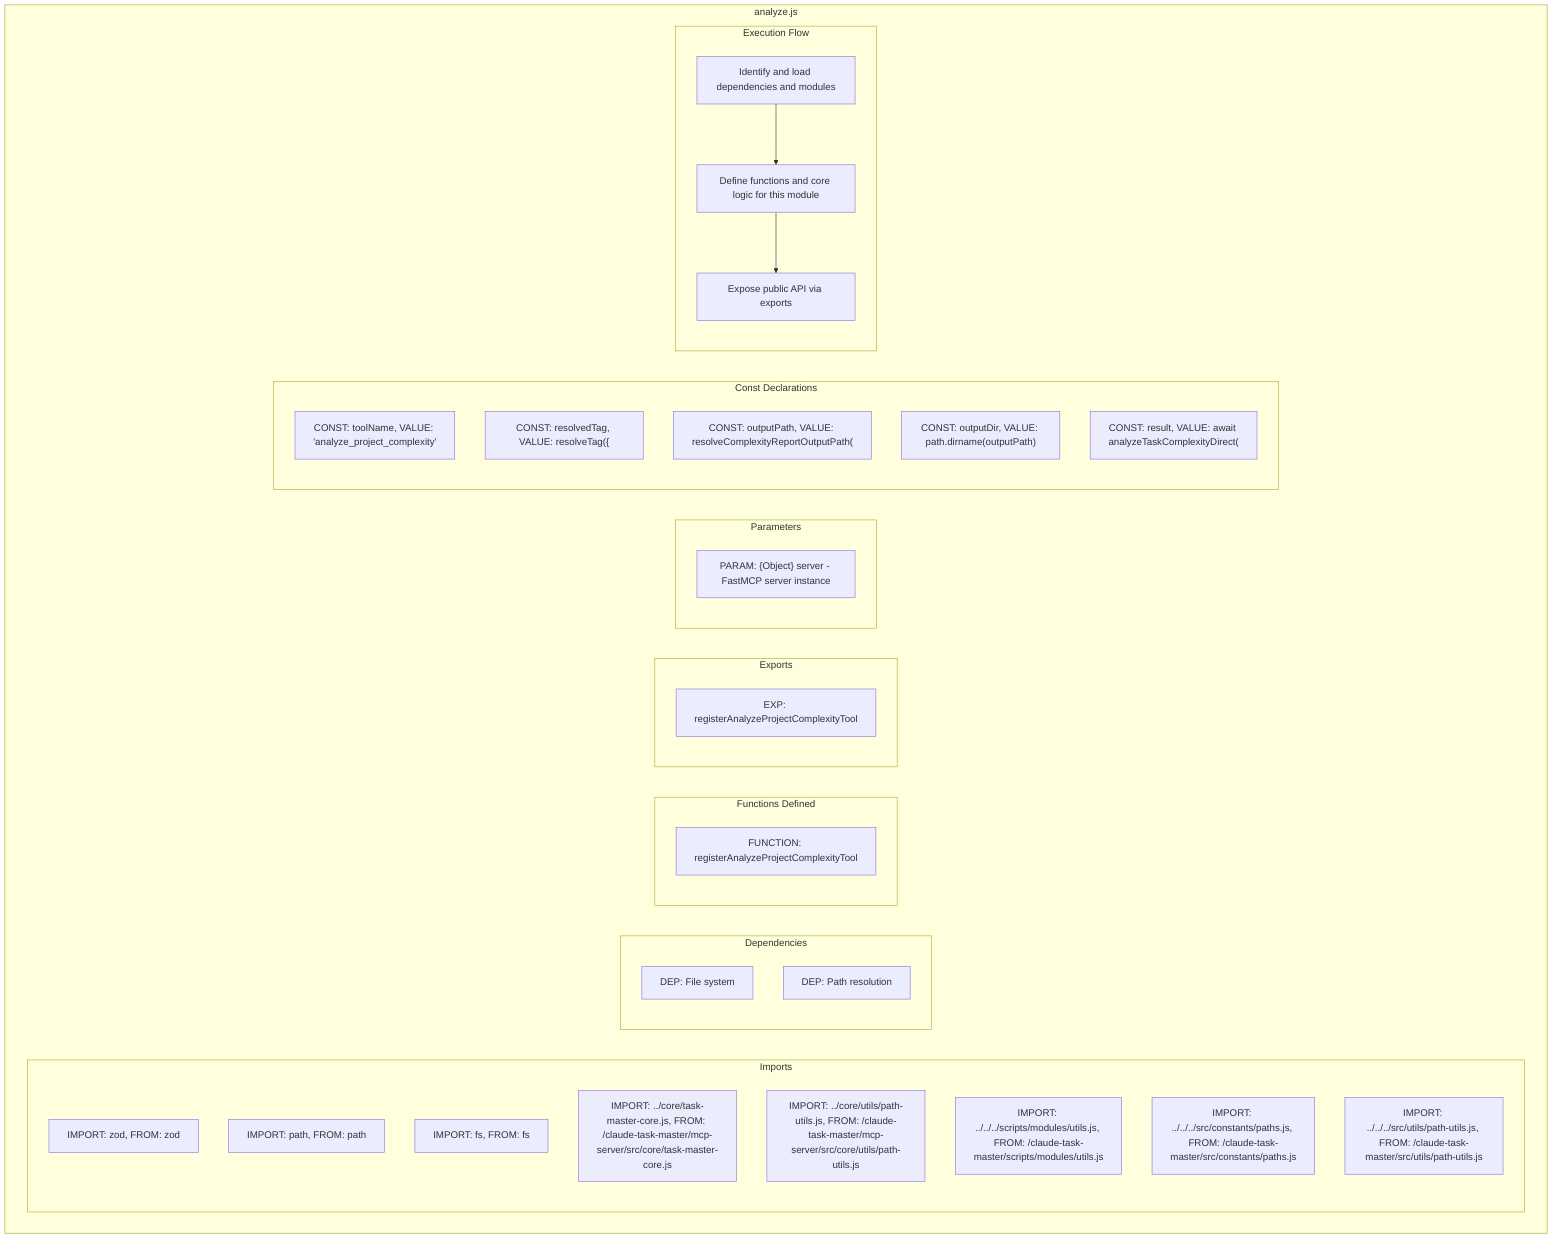 flowchart TB
    subgraph Imports["Imports"]
        I1["IMPORT: zod, FROM: zod"]
        I2["IMPORT: path, FROM: path"]
        I3["IMPORT: fs, FROM: fs"]
        I4["IMPORT: ../core/task-master-core.js, FROM: /claude-task-master/mcp-server/src/core/task-master-core.js"]
        I5["IMPORT: ../core/utils/path-utils.js, FROM: /claude-task-master/mcp-server/src/core/utils/path-utils.js"]
        I6["IMPORT: ../../../scripts/modules/utils.js, FROM: /claude-task-master/scripts/modules/utils.js"]
        I7["IMPORT: ../../../src/constants/paths.js, FROM: /claude-task-master/src/constants/paths.js"]
        I8["IMPORT: ../../../src/utils/path-utils.js, FROM: /claude-task-master/src/utils/path-utils.js"]
    end
    subgraph Dependencies["Dependencies"]
        D1["DEP: File system"]
        D2["DEP: Path resolution"]
    end
    subgraph FunctionsDefined["Functions Defined"]
        FU1["FUNCTION: registerAnalyzeProjectComplexityTool"]
    end
    subgraph Exports["Exports"]
        E1["EXP: registerAnalyzeProjectComplexityTool"]
    end
    subgraph Parameters["Parameters"]
        P1["PARAM: {Object} server - FastMCP server instance"]
    end
    subgraph Constants["Const Declarations"]
        C1["CONST: toolName, VALUE: 'analyze_project_complexity'"]
        C2["CONST: resolvedTag, VALUE: resolveTag({"]
        C3["CONST: outputPath, VALUE: resolveComplexityReportOutputPath("]
        C4["CONST: outputDir, VALUE: path.dirname(outputPath)"]
        C5["CONST: result, VALUE: await analyzeTaskComplexityDirect("]
    end
    subgraph ExecutionFlow["Execution Flow"]
        FL1["Identify and load dependencies and modules"]
        FL2["Define functions and core logic for this module"]
        FL3["Expose public API via exports"]
    end
    subgraph FileName["analyze.js"]
        Imports
        Dependencies
        FunctionsDefined
        Exports
        Parameters
        Constants
        ExecutionFlow
    end
    FL1 --> FL2
    FL2 --> FL3
